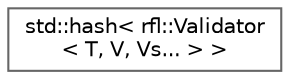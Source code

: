 digraph "类继承关系图"
{
 // LATEX_PDF_SIZE
  bgcolor="transparent";
  edge [fontname=Helvetica,fontsize=10,labelfontname=Helvetica,labelfontsize=10];
  node [fontname=Helvetica,fontsize=10,shape=box,height=0.2,width=0.4];
  rankdir="LR";
  Node0 [id="Node000000",label="std::hash\< rfl::Validator\l\< T, V, Vs... \> \>",height=0.2,width=0.4,color="grey40", fillcolor="white", style="filled",URL="$structstd_1_1hash_3_01rfl_1_1_validator_3_01_t_00_01_v_00_01_vs_8_8_8_01_4_01_4.html",tooltip=" "];
}
